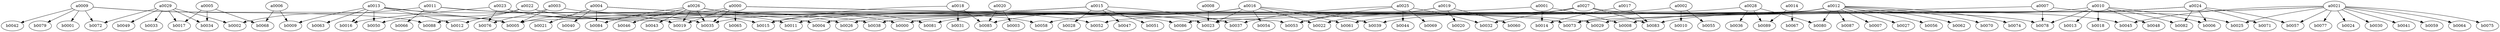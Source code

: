 digraph r_30_90_150_1p25_0001 /* seed: 12857 3044 30104 */ {
a0000 -> b0005;
a0000 -> b0019;
a0000 -> b0029;
a0000 -> b0035;
a0000 -> b0053;
a0000 -> b0065;
a0001 -> b0004;
a0001 -> b0008;
a0001 -> b0014;
a0002 -> b0010;
a0002 -> b0038;
a0002 -> b0055;
a0003 -> b0005;
a0003 -> b0073;
a0003 -> b0076;
a0004 -> b0021;
a0004 -> b0040;
a0004 -> b0052;
a0004 -> b0058;
a0004 -> b0084;
a0005 -> b0017;
a0005 -> b0034;
a0005 -> b0068;
a0006 -> b0009;
a0006 -> b0068;
a0007 -> b0025;
a0007 -> b0073;
a0007 -> b0078;
a0008 -> b0023;
a0009 -> b0001;
a0009 -> b0005;
a0009 -> b0042;
a0009 -> b0072;
a0009 -> b0079;
a0009 -> b0088;
a0010 -> b0006;
a0010 -> b0008;
a0010 -> b0013;
a0010 -> b0018;
a0010 -> b0048;
a0010 -> b0078;
a0010 -> b0082;
a0011 -> b0002;
a0011 -> b0019;
a0011 -> b0038;
a0011 -> b0066;
a0012 -> b0007;
a0012 -> b0027;
a0012 -> b0039;
a0012 -> b0052;
a0012 -> b0056;
a0012 -> b0061;
a0012 -> b0062;
a0012 -> b0070;
a0012 -> b0073;
a0012 -> b0074;
a0012 -> b0080;
a0012 -> b0086;
a0012 -> b0087;
a0012 -> b0088;
a0013 -> b0004;
a0013 -> b0005;
a0013 -> b0009;
a0013 -> b0012;
a0013 -> b0016;
a0013 -> b0050;
a0013 -> b0063;
a0014 -> b0067;
a0014 -> b0089;
a0015 -> b0015;
a0015 -> b0028;
a0015 -> b0035;
a0015 -> b0037;
a0015 -> b0047;
a0015 -> b0051;
a0016 -> b0011;
a0016 -> b0022;
a0016 -> b0023;
a0016 -> b0039;
a0016 -> b0054;
a0016 -> b0061;
a0016 -> b0081;
a0016 -> b0085;
a0017 -> b0014;
a0017 -> b0083;
a0018 -> b0015;
a0018 -> b0031;
a0018 -> b0085;
a0019 -> b0020;
a0019 -> b0022;
a0019 -> b0053;
a0019 -> b0060;
a0020 -> b0003;
a0020 -> b0085;
a0021 -> b0005;
a0021 -> b0023;
a0021 -> b0024;
a0021 -> b0025;
a0021 -> b0030;
a0021 -> b0041;
a0021 -> b0045;
a0021 -> b0057;
a0021 -> b0059;
a0021 -> b0064;
a0021 -> b0075;
a0021 -> b0077;
a0022 -> b0000;
a0022 -> b0012;
a0022 -> b0026;
a0022 -> b0050;
a0023 -> b0011;
a0023 -> b0015;
a0023 -> b0016;
a0023 -> b0035;
a0023 -> b0076;
a0024 -> b0006;
a0024 -> b0029;
a0024 -> b0057;
a0024 -> b0071;
a0024 -> b0082;
a0024 -> b0083;
a0025 -> b0032;
a0025 -> b0037;
a0025 -> b0044;
a0025 -> b0053;
a0025 -> b0069;
a0026 -> b0019;
a0026 -> b0023;
a0026 -> b0035;
a0026 -> b0043;
a0026 -> b0046;
a0026 -> b0081;
a0026 -> b0084;
a0026 -> b0086;
a0027 -> b0026;
a0027 -> b0032;
a0027 -> b0045;
a0027 -> b0058;
a0027 -> b0078;
a0027 -> b0083;
a0028 -> b0000;
a0028 -> b0036;
a0028 -> b0080;
a0028 -> b0089;
a0029 -> b0002;
a0029 -> b0017;
a0029 -> b0033;
a0029 -> b0034;
a0029 -> b0049;
a0029 -> b0072;
}
